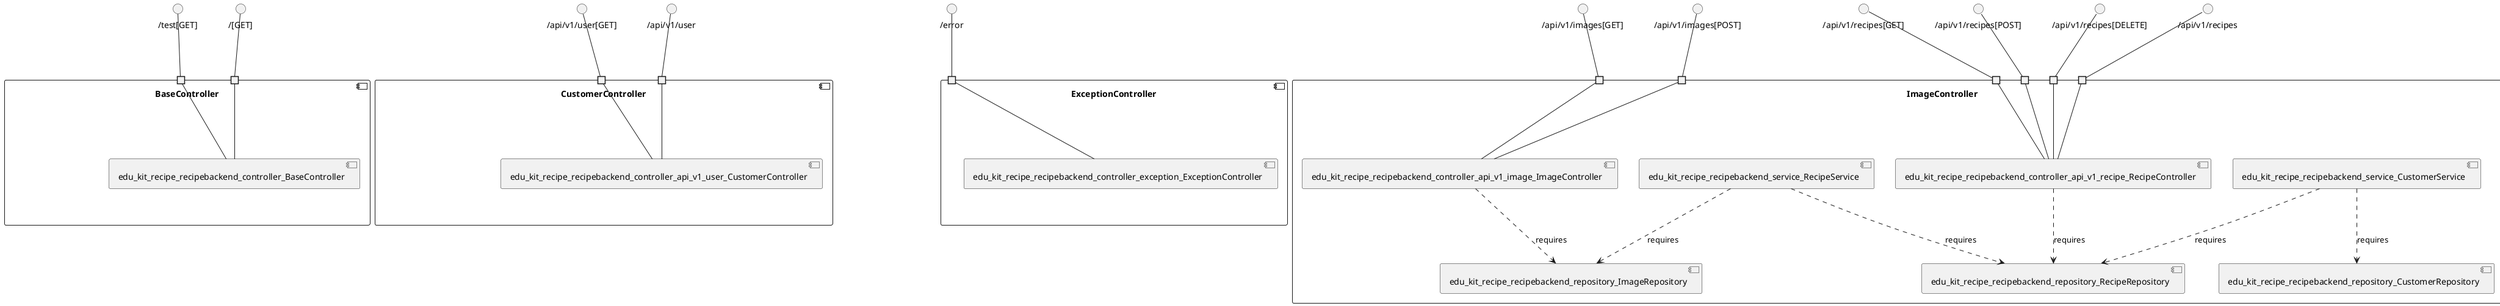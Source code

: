 @startuml
skinparam fixCircleLabelOverlapping true
component "BaseController\n\n\n\n\n\n" {
[edu_kit_recipe_recipebackend_controller_BaseController]
portin " " as BaseController.requires.__GET_
portin " " as BaseController.requires._test_GET_
"BaseController.requires.__GET_"--[edu_kit_recipe_recipebackend_controller_BaseController]
"BaseController.requires._test_GET_"--[edu_kit_recipe_recipebackend_controller_BaseController]
}
interface "/[GET]" as interface.__GET_
interface.__GET_--"BaseController.requires.__GET_"
interface "/test[GET]" as interface._test_GET_
interface._test_GET_--"BaseController.requires._test_GET_"
component "CustomerController\n\n\n\n\n\n" {
[edu_kit_recipe_recipebackend_controller_api_v1_user_CustomerController]
portin " " as CustomerController.requires._api_v1_user
portin " " as CustomerController.requires._api_v1_user_GET_
"CustomerController.requires._api_v1_user"--[edu_kit_recipe_recipebackend_controller_api_v1_user_CustomerController]
"CustomerController.requires._api_v1_user_GET_"--[edu_kit_recipe_recipebackend_controller_api_v1_user_CustomerController]
}
interface "/api/v1/user" as interface._api_v1_user
interface._api_v1_user--"CustomerController.requires._api_v1_user"
interface "/api/v1/user[GET]" as interface._api_v1_user_GET_
interface._api_v1_user_GET_--"CustomerController.requires._api_v1_user_GET_"
component "ExceptionController\n\n\n\n\n\n" {
[edu_kit_recipe_recipebackend_controller_exception_ExceptionController]
portin " " as ExceptionController.requires._error
"ExceptionController.requires._error"--[edu_kit_recipe_recipebackend_controller_exception_ExceptionController]
}
interface "/error" as interface._error
interface._error--"ExceptionController.requires._error"
component "ImageController\n\n\n\n\n\n" {
[edu_kit_recipe_recipebackend_controller_api_v1_image_ImageController]
[edu_kit_recipe_recipebackend_repository_CustomerRepository]
[edu_kit_recipe_recipebackend_repository_ImageRepository]
[edu_kit_recipe_recipebackend_repository_RecipeRepository]
[edu_kit_recipe_recipebackend_service_CustomerService]
[edu_kit_recipe_recipebackend_controller_api_v1_recipe_RecipeController]
[edu_kit_recipe_recipebackend_service_RecipeService]
portin " " as ImageController.requires._api_v1_recipes_POST_
portin " " as ImageController.requires._api_v1_images_GET_
portin " " as ImageController.requires._api_v1_images_POST_
portin " " as ImageController.requires._api_v1_recipes
portin " " as ImageController.requires._api_v1_recipes_GET_
portin " " as ImageController.requires._api_v1_recipes_DELETE_
[edu_kit_recipe_recipebackend_controller_api_v1_image_ImageController]..>[edu_kit_recipe_recipebackend_repository_ImageRepository] : requires
[edu_kit_recipe_recipebackend_service_RecipeService]..>[edu_kit_recipe_recipebackend_repository_ImageRepository] : requires
[edu_kit_recipe_recipebackend_service_CustomerService]..>[edu_kit_recipe_recipebackend_repository_RecipeRepository] : requires
[edu_kit_recipe_recipebackend_controller_api_v1_recipe_RecipeController]..>[edu_kit_recipe_recipebackend_repository_RecipeRepository] : requires
[edu_kit_recipe_recipebackend_service_RecipeService]..>[edu_kit_recipe_recipebackend_repository_RecipeRepository] : requires
[edu_kit_recipe_recipebackend_service_CustomerService]..>[edu_kit_recipe_recipebackend_repository_CustomerRepository] : requires
"ImageController.requires._api_v1_images_GET_"--[edu_kit_recipe_recipebackend_controller_api_v1_image_ImageController]
"ImageController.requires._api_v1_recipes_POST_"--[edu_kit_recipe_recipebackend_controller_api_v1_recipe_RecipeController]
"ImageController.requires._api_v1_recipes_GET_"--[edu_kit_recipe_recipebackend_controller_api_v1_recipe_RecipeController]
"ImageController.requires._api_v1_recipes_DELETE_"--[edu_kit_recipe_recipebackend_controller_api_v1_recipe_RecipeController]
"ImageController.requires._api_v1_recipes"--[edu_kit_recipe_recipebackend_controller_api_v1_recipe_RecipeController]
"ImageController.requires._api_v1_images_POST_"--[edu_kit_recipe_recipebackend_controller_api_v1_image_ImageController]
}
interface "/api/v1/images[GET]" as interface._api_v1_images_GET_
interface._api_v1_images_GET_--"ImageController.requires._api_v1_images_GET_"
interface "/api/v1/recipes[POST]" as interface._api_v1_recipes_POST_
interface._api_v1_recipes_POST_--"ImageController.requires._api_v1_recipes_POST_"
interface "/api/v1/recipes[GET]" as interface._api_v1_recipes_GET_
interface._api_v1_recipes_GET_--"ImageController.requires._api_v1_recipes_GET_"
interface "/api/v1/recipes[DELETE]" as interface._api_v1_recipes_DELETE_
interface._api_v1_recipes_DELETE_--"ImageController.requires._api_v1_recipes_DELETE_"
interface "/api/v1/recipes" as interface._api_v1_recipes
interface._api_v1_recipes--"ImageController.requires._api_v1_recipes"
interface "/api/v1/images[POST]" as interface._api_v1_images_POST_
interface._api_v1_images_POST_--"ImageController.requires._api_v1_images_POST_"
component "IngredientsController\n\n\n\n\n\n" {
[edu_kit_recipe_recipebackend_repository_IngredientRepository]
[edu_kit_recipe_recipebackend_controller_api_v1_tag_TagsController]
[edu_kit_recipe_recipebackend_controller_api_v1_ingredients_IngredientsController]
[edu_kit_recipe_recipebackend_repository_tag_TagRepository]
portin " " as IngredientsController.requires._api_v1_ingredients_DELETE_
portin " " as IngredientsController.requires._api_v1_tags_GET_
portin " " as IngredientsController.requires._api_v1_tags_POST_
portin " " as IngredientsController.requires._api_v1_ingredients_POST_
portin " " as IngredientsController.requires._api_v1_ingredients_GET_
[edu_kit_recipe_recipebackend_controller_api_v1_ingredients_IngredientsController]..>[edu_kit_recipe_recipebackend_repository_IngredientRepository] : requires
[edu_kit_recipe_recipebackend_controller_api_v1_tag_TagsController]..>[edu_kit_recipe_recipebackend_repository_tag_TagRepository] : requires
[edu_kit_recipe_recipebackend_controller_api_v1_ingredients_IngredientsController]..>[edu_kit_recipe_recipebackend_repository_tag_TagRepository] : requires
"IngredientsController.requires._api_v1_ingredients_DELETE_"--[edu_kit_recipe_recipebackend_controller_api_v1_ingredients_IngredientsController]
"IngredientsController.requires._api_v1_tags_POST_"--[edu_kit_recipe_recipebackend_controller_api_v1_tag_TagsController]
"IngredientsController.requires._api_v1_tags_GET_"--[edu_kit_recipe_recipebackend_controller_api_v1_tag_TagsController]
"IngredientsController.requires._api_v1_ingredients_POST_"--[edu_kit_recipe_recipebackend_controller_api_v1_ingredients_IngredientsController]
"IngredientsController.requires._api_v1_ingredients_GET_"--[edu_kit_recipe_recipebackend_controller_api_v1_ingredients_IngredientsController]
}
interface "/api/v1/ingredients[DELETE]" as interface._api_v1_ingredients_DELETE_
interface._api_v1_ingredients_DELETE_--"IngredientsController.requires._api_v1_ingredients_DELETE_"
interface "/api/v1/tags[POST]" as interface._api_v1_tags_POST_
interface._api_v1_tags_POST_--"IngredientsController.requires._api_v1_tags_POST_"
interface "/api/v1/tags[GET]" as interface._api_v1_tags_GET_
interface._api_v1_tags_GET_--"IngredientsController.requires._api_v1_tags_GET_"
interface "/api/v1/ingredients[POST]" as interface._api_v1_ingredients_POST_
interface._api_v1_ingredients_POST_--"IngredientsController.requires._api_v1_ingredients_POST_"
interface "/api/v1/ingredients[GET]" as interface._api_v1_ingredients_GET_
interface._api_v1_ingredients_GET_--"IngredientsController.requires._api_v1_ingredients_GET_"
component "UnitController\n\n\n\n\n\n" {
[edu_kit_recipe_recipebackend_repository_UnitRepository]
[edu_kit_recipe_recipebackend_controller_api_v1_units_UnitController]
portin " " as UnitController.requires._api_v1_units_DELETE_
portin " " as UnitController.requires._api_v1_units_GET_
portin " " as UnitController.requires._api_v1_units_POST_
[edu_kit_recipe_recipebackend_controller_api_v1_units_UnitController]..>[edu_kit_recipe_recipebackend_repository_UnitRepository] : requires
"UnitController.requires._api_v1_units_DELETE_"--[edu_kit_recipe_recipebackend_controller_api_v1_units_UnitController]
"UnitController.requires._api_v1_units_GET_"--[edu_kit_recipe_recipebackend_controller_api_v1_units_UnitController]
"UnitController.requires._api_v1_units_POST_"--[edu_kit_recipe_recipebackend_controller_api_v1_units_UnitController]
}
interface "/api/v1/units[DELETE]" as interface._api_v1_units_DELETE_
interface._api_v1_units_DELETE_--"UnitController.requires._api_v1_units_DELETE_"
interface "/api/v1/units[GET]" as interface._api_v1_units_GET_
interface._api_v1_units_GET_--"UnitController.requires._api_v1_units_GET_"
interface "/api/v1/units[POST]" as interface._api_v1_units_POST_
interface._api_v1_units_POST_--"UnitController.requires._api_v1_units_POST_"
interface "ApplicationListener" as interface.ApplicationListener
interface.ApplicationListener--[edu_kit_recipe_recipebackend_config_LoginSuccessListener]
interface "JpaRepository" as interface.JpaRepository
interface.JpaRepository--[edu_kit_recipe_recipebackend_repository_IngredientWithAmountRepository]

@enduml
